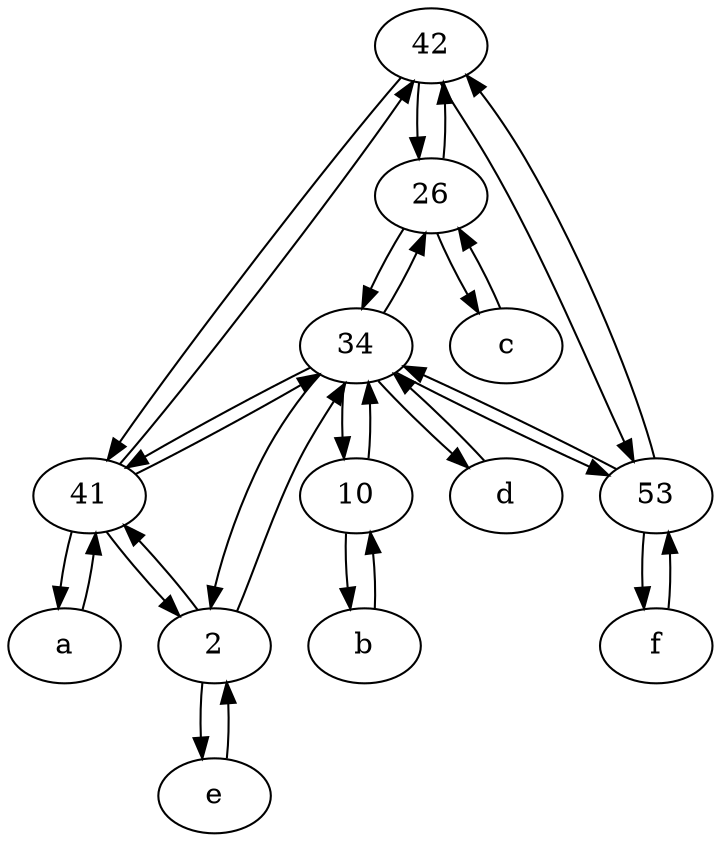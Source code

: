 digraph  {
	42;
	26;
	34;
	a [pos="40,10!"];
	41;
	10;
	53;
	b [pos="50,20!"];
	f [pos="15,45!"];
	2;
	d [pos="20,30!"];
	c [pos="20,10!"];
	e [pos="30,50!"];
	34 -> 2;
	41 -> a;
	b -> 10;
	d -> 34;
	2 -> 41;
	53 -> f;
	34 -> 53;
	10 -> 34;
	f -> 53;
	10 -> b;
	26 -> 42;
	2 -> 34;
	34 -> 10;
	42 -> 53;
	c -> 26;
	e -> 2;
	2 -> e;
	53 -> 42;
	26 -> c;
	34 -> 41;
	34 -> 26;
	42 -> 41;
	34 -> d;
	42 -> 26;
	a -> 41;
	53 -> 34;
	41 -> 42;
	26 -> 34;
	41 -> 2;
	41 -> 34;

	}